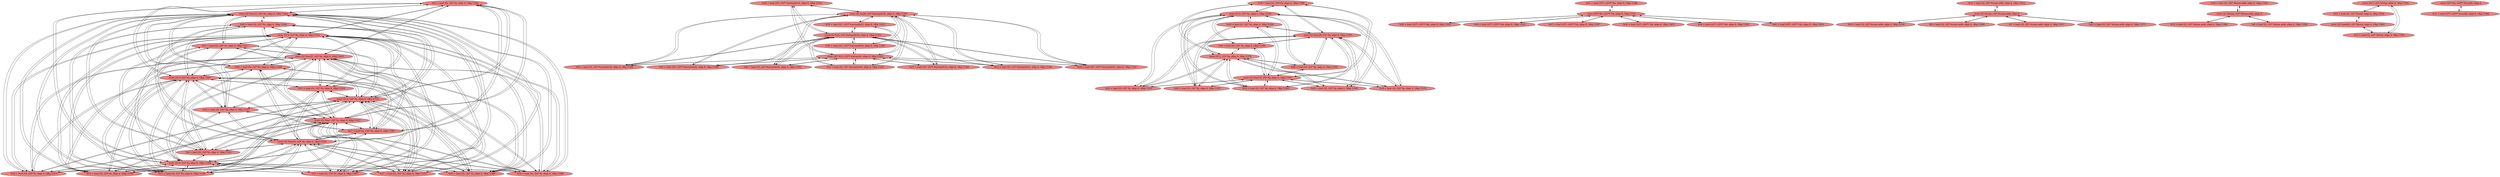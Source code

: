 
digraph G {


node124 [fillcolor=lightcoral,label="  %31 = load i32, i32* %i, align 4, !dbg !1362",shape=ellipse,style=filled ]
node121 [fillcolor=lightcoral,label="  %28 = load i32*, i32** %arrayidx14, align 8, !dbg !1352",shape=ellipse,style=filled ]
node119 [fillcolor=lightcoral,label="  %39 = load i32, i32* %j, align 4, !dbg !1386",shape=ellipse,style=filled ]
node118 [fillcolor=lightcoral,label="  %41 = load i32**, i32*** %b, align 8, !dbg !1388",shape=ellipse,style=filled ]
node120 [fillcolor=lightcoral,label="  %30 = load i32, i32* %j, align 4, !dbg !1357",shape=ellipse,style=filled ]
node117 [fillcolor=lightcoral,label="  %25 = load i32, i32* %arrayidx12, align 4, !dbg !1348",shape=ellipse,style=filled ]
node115 [fillcolor=lightcoral,label="  %24 = load i32, i32* %j, align 4, !dbg !1351",shape=ellipse,style=filled ]
node113 [fillcolor=lightcoral,label="  %55 = load i32, i32* %vsize.addr, align 4, !dbg !1412",shape=ellipse,style=filled ]
node112 [fillcolor=lightcoral,label="  %22 = load i32, i32* %i, align 4, !dbg !1350",shape=ellipse,style=filled ]
node110 [fillcolor=lightcoral,label="  %34 = load i32, i32* %j, align 4, !dbg !1378",shape=ellipse,style=filled ]
node108 [fillcolor=lightcoral,label="  %20 = load i32, i32* %hsize.addr, align 4, !dbg !1345",shape=ellipse,style=filled ]
node106 [fillcolor=lightcoral,label="  store i32 0, i32* %j, align 4, !dbg !1339",shape=ellipse,style=filled ]
node105 [fillcolor=lightcoral,label="  %26 = load i32**, i32*** %b, align 8, !dbg !1352",shape=ellipse,style=filled ]
node103 [fillcolor=lightcoral,label="  %18 = load i32, i32* %vsize.addr, align 4, !dbg !1336",shape=ellipse,style=filled ]
node101 [fillcolor=lightcoral,label="  %0 = load i32, i32* %vsize.addr, align 4, !dbg !1309",shape=ellipse,style=filled ]
node100 [fillcolor=lightcoral,label="  %53 = load i32, i32* %i, align 4, !dbg !1403",shape=ellipse,style=filled ]
node111 [fillcolor=lightcoral,label="  %32 = load i32, i32* %i, align 4, !dbg !1369",shape=ellipse,style=filled ]
node99 [fillcolor=lightcoral,label="  %19 = load i32, i32* %j, align 4, !dbg !1343",shape=ellipse,style=filled ]
node94 [fillcolor=lightcoral,label="  store i32 %hsize, i32* %hsize.addr, align 4",shape=ellipse,style=filled ]
node92 [fillcolor=lightcoral,label="  %7 = load i32, i32* %vsize.addr, align 4, !dbg !1317",shape=ellipse,style=filled ]
node107 [fillcolor=lightcoral,label="  %14 = load i32**, i32*** %b, align 8, !dbg !1323",shape=ellipse,style=filled ]
node97 [fillcolor=lightcoral,label="  store i32 0, i32* %total, align 4, !dbg !1302",shape=ellipse,style=filled ]
node91 [fillcolor=lightcoral,label="  store i32 %inc18, i32* %j, align 4, !dbg !1357",shape=ellipse,style=filled ]
node122 [fillcolor=lightcoral,label="  %23 = load i32*, i32** %arrayidx10, align 8, !dbg !1348",shape=ellipse,style=filled ]
node89 [fillcolor=lightcoral,label="  store i32** %a, i32*** %a.addr, align 8",shape=ellipse,style=filled ]
node114 [fillcolor=lightcoral,label="  store i32 %inc21, i32* %i, align 4, !dbg !1362",shape=ellipse,style=filled ]
node93 [fillcolor=lightcoral,label="  %35 = load i32, i32* %hsize.addr, align 4, !dbg !1380",shape=ellipse,style=filled ]
node88 [fillcolor=lightcoral,label="  store i32 0, i32* %i, align 4, !dbg !1366",shape=ellipse,style=filled ]
node96 [fillcolor=lightcoral,label="  %45 = load i32, i32* %arrayidx36, align 4, !dbg !1391",shape=ellipse,style=filled ]
node67 [fillcolor=lightcoral,label="  %47 = load i32**, i32*** %b, align 8, !dbg !1397",shape=ellipse,style=filled ]
node66 [fillcolor=lightcoral,label="  %56 = load i32**, i32*** %b, align 8, !dbg !1415",shape=ellipse,style=filled ]
node55 [fillcolor=lightcoral,label="  %54 = load i32, i32* %i, align 4, !dbg !1410",shape=ellipse,style=filled ]
node95 [fillcolor=lightcoral,label="  %17 = load i32, i32* %i, align 4, !dbg !1334",shape=ellipse,style=filled ]
node65 [fillcolor=lightcoral,label="  %42 = load i32, i32* %i, align 4, !dbg !1389",shape=ellipse,style=filled ]
node63 [fillcolor=lightcoral,label="  store i32 %add, i32* %arrayidx36, align 4, !dbg !1391",shape=ellipse,style=filled ]
node72 [fillcolor=lightcoral,label="  store i32 1, i32* %j, align 4, !dbg !1374",shape=ellipse,style=filled ]
node61 [fillcolor=lightcoral,label="  %49 = load i32*, i32** %arrayidx41, align 8, !dbg !1397",shape=ellipse,style=filled ]
node79 [fillcolor=lightcoral,label="  %43 = load i32*, i32** %arrayidx34, align 8, !dbg !1388",shape=ellipse,style=filled ]
node80 [fillcolor=lightcoral,label="  %27 = load i32, i32* %i, align 4, !dbg !1353",shape=ellipse,style=filled ]
node59 [fillcolor=lightcoral,label="  %50 = load i32, i32* %j, align 4, !dbg !1399",shape=ellipse,style=filled ]
node53 [fillcolor=lightcoral,label="  store i32 %inc55, i32* %i, align 4, !dbg !1420",shape=ellipse,style=filled ]
node98 [fillcolor=lightcoral,label="  store i32 %inc, i32* %i, align 4, !dbg !1327",shape=ellipse,style=filled ]
node77 [fillcolor=lightcoral,label="  %8 = load i32, i32* %hsize.addr, align 4, !dbg !1320",shape=ellipse,style=filled ]
node62 [fillcolor=lightcoral,label="  %46 = load i32, i32* %j, align 4, !dbg !1393",shape=ellipse,style=filled ]
node68 [fillcolor=lightcoral,label="  %40 = load i32, i32* %arrayidx32, align 4, !dbg !1383",shape=ellipse,style=filled ]
node64 [fillcolor=lightcoral,label="  %44 = load i32, i32* %j, align 4, !dbg !1390",shape=ellipse,style=filled ]
node73 [fillcolor=lightcoral,label="  store i32 0, i32* %i, align 4, !dbg !1331",shape=ellipse,style=filled ]
node52 [fillcolor=lightcoral,label="  %63 = load i32, i32* %total, align 4, !dbg !1426",shape=ellipse,style=filled ]
node57 [fillcolor=lightcoral,label="  store i32 %add45, i32* %total, align 4, !dbg !1401",shape=ellipse,style=filled ]
node104 [fillcolor=lightcoral,label="  %33 = load i32, i32* %vsize.addr, align 4, !dbg !1371",shape=ellipse,style=filled ]
node58 [fillcolor=lightcoral,label="  %52 = load i32, i32* %total, align 4, !dbg !1401",shape=ellipse,style=filled ]
node87 [fillcolor=lightcoral,label="  store i32* %13, i32** %arrayidx, align 8, !dbg !1325",shape=ellipse,style=filled ]
node60 [fillcolor=lightcoral,label="  %51 = load i32, i32* %arrayidx44, align 4, !dbg !1397",shape=ellipse,style=filled ]
node102 [fillcolor=lightcoral,label="  %6 = load i32, i32* %i, align 4, !dbg !1315",shape=ellipse,style=filled ]
node70 [fillcolor=lightcoral,label="  %37 = load i32, i32* %i, align 4, !dbg !1385",shape=ellipse,style=filled ]
node82 [fillcolor=lightcoral,label="  %16 = load i32, i32* %i, align 4, !dbg !1327",shape=ellipse,style=filled ]
node71 [fillcolor=lightcoral,label="  %36 = load i32**, i32*** %b, align 8, !dbg !1383",shape=ellipse,style=filled ]
node109 [fillcolor=lightcoral,label="  %21 = load i32**, i32*** %a.addr, align 8, !dbg !1348",shape=ellipse,style=filled ]
node74 [fillcolor=lightcoral,label="  %15 = load i32, i32* %i, align 4, !dbg !1324",shape=ellipse,style=filled ]
node123 [fillcolor=lightcoral,label="  store i32 %25, i32* %arrayidx16, align 4, !dbg !1355",shape=ellipse,style=filled ]
node90 [fillcolor=lightcoral,label="  %48 = load i32, i32* %i, align 4, !dbg !1398",shape=ellipse,style=filled ]
node86 [fillcolor=lightcoral,label="  store i32** %5, i32*** %b, align 8, !dbg !1311",shape=ellipse,style=filled ]
node75 [fillcolor=lightcoral,label="  %61 = load i32**, i32*** %b, align 8, !dbg !1424",shape=ellipse,style=filled ]
node56 [fillcolor=lightcoral,label="  store i32 0, i32* %i, align 4, !dbg !1407",shape=ellipse,style=filled ]
node76 [fillcolor=lightcoral,label="  %57 = load i32, i32* %i, align 4, !dbg !1417",shape=ellipse,style=filled ]
node78 [fillcolor=lightcoral,label="  store i32 %inc38, i32* %j, align 4, !dbg !1393",shape=ellipse,style=filled ]
node116 [fillcolor=lightcoral,label="  store i32 %inc47, i32* %i, align 4, !dbg !1403",shape=ellipse,style=filled ]
node69 [fillcolor=lightcoral,label="  %38 = load i32*, i32** %arrayidx30, align 8, !dbg !1383",shape=ellipse,style=filled ]
node81 [fillcolor=lightcoral,label="  %29 = load i32, i32* %j, align 4, !dbg !1354",shape=ellipse,style=filled ]
node84 [fillcolor=lightcoral,label="  store i32 %vsize, i32* %vsize.addr, align 4",shape=ellipse,style=filled ]
node83 [fillcolor=lightcoral,label="  %58 = load i32*, i32** %arrayidx53, align 8, !dbg !1415",shape=ellipse,style=filled ]
node54 [fillcolor=lightcoral,label="  %60 = load i32, i32* %i, align 4, !dbg !1420",shape=ellipse,style=filled ]
node85 [fillcolor=lightcoral,label="  store i32 0, i32* %i, align 4, !dbg !1312",shape=ellipse,style=filled ]

node53->node100 [ ]
node65->node85 [ ]
node85->node65 [ ]
node56->node100 [ ]
node57->node52 [ ]
node52->node57 [ ]
node53->node90 [ ]
node78->node59 [ ]
node63->node83 [ ]
node60->node63 [ ]
node63->node60 [ ]
node63->node61 [ ]
node63->node79 [ ]
node100->node56 [ ]
node79->node63 [ ]
node53->node65 [ ]
node63->node68 [ ]
node68->node63 [ ]
node119->node78 [ ]
node63->node69 [ ]
node69->node63 [ ]
node72->node99 [ ]
node99->node72 [ ]
node70->node56 [ ]
node56->node70 [ ]
node78->node110 [ ]
node110->node78 [ ]
node59->node72 [ ]
node72->node59 [ ]
node62->node72 [ ]
node72->node62 [ ]
node63->node96 [ ]
node78->node119 [ ]
node54->node88 [ ]
node72->node119 [ ]
node110->node72 [ ]
node72->node110 [ ]
node53->node111 [ ]
node100->node88 [ ]
node88->node100 [ ]
node65->node88 [ ]
node88->node65 [ ]
node114->node82 [ ]
node82->node114 [ ]
node70->node88 [ ]
node111->node88 [ ]
node88->node111 [ ]
node114->node54 [ ]
node114->node76 [ ]
node100->node114 [ ]
node114->node100 [ ]
node73->node124 [ ]
node55->node85 [ ]
node71->node86 [ ]
node54->node85 [ ]
node67->node86 [ ]
node53->node70 [ ]
node76->node53 [ ]
node70->node116 [ ]
node73->node90 [ ]
node72->node115 [ ]
node59->node78 [ ]
node114->node102 [ ]
node85->node74 [ ]
node114->node80 [ ]
node54->node56 [ ]
node56->node74 [ ]
node122->node63 [ ]
node55->node53 [ ]
node119->node72 [ ]
node97->node52 [ ]
node114->node111 [ ]
node52->node97 [ ]
node69->node123 [ ]
node96->node63 [ ]
node107->node86 [ ]
node123->node69 [ ]
node55->node116 [ ]
node85->node112 [ ]
node90->node53 [ ]
node68->node123 [ ]
node73->node80 [ ]
node122->node87 [ ]
node99->node91 [ ]
node76->node85 [ ]
node72->node120 [ ]
node116->node90 [ ]
node114->node90 [ ]
node85->node111 [ ]
node98->node111 [ ]
node124->node88 [ ]
node54->node53 [ ]
node63->node121 [ ]
node114->node112 [ ]
node88->node80 [ ]
node80->node88 [ ]
node106->node62 [ ]
node87->node68 [ ]
node98->node90 [ ]
node102->node85 [ ]
node120->node72 [ ]
node111->node85 [ ]
node111->node114 [ ]
node123->node68 [ ]
node106->node81 [ ]
node84->node113 [ ]
node95->node88 [ ]
node114->node55 [ ]
node55->node114 [ ]
node87->node60 [ ]
node98->node82 [ ]
node76->node73 [ ]
node56->node95 [ ]
node85->node54 [ ]
node82->node98 [ ]
node53->node102 [ ]
node115->node78 [ ]
node116->node65 [ ]
node60->node123 [ ]
node95->node73 [ ]
node95->node114 [ ]
node111->node73 [ ]
node123->node122 [ ]
node124->node116 [ ]
node86->node67 [ ]
node68->node87 [ ]
node74->node98 [ ]
node100->node73 [ ]
node124->node73 [ ]
node56->node54 [ ]
node73->node70 [ ]
node90->node88 [ ]
node74->node85 [ ]
node81->node78 [ ]
node53->node74 [ ]
node112->node85 [ ]
node116->node102 [ ]
node64->node78 [ ]
node124->node98 [ ]
node81->node91 [ ]
node66->node86 [ ]
node56->node102 [ ]
node84->node101 [ ]
node54->node73 [ ]
node87->node96 [ ]
node81->node106 [ ]
node76->node116 [ ]
node61->node87 [ ]
node91->node115 [ ]
node86->node107 [ ]
node54->node114 [ ]
node74->node88 [ ]
node118->node86 [ ]
node98->node55 [ ]
node54->node116 [ ]
node124->node114 [ ]
node73->node54 [ ]
node85->node55 [ ]
node87->node69 [ ]
node115->node106 [ ]
node109->node89 [ ]
node73->node111 [ ]
node80->node114 [ ]
node100->node53 [ ]
node83->node63 [ ]
node111->node53 [ ]
node102->node116 [ ]
node56->node80 [ ]
node98->node65 [ ]
node90->node98 [ ]
node65->node56 [ ]
node117->node63 [ ]
node120->node106 [ ]
node56->node65 [ ]
node69->node87 [ ]
node112->node88 [ ]
node122->node123 [ ]
node121->node123 [ ]
node74->node56 [ ]
node88->node54 [ ]
node116->node95 [ ]
node80->node53 [ ]
node86->node66 [ ]
node88->node112 [ ]
node59->node106 [ ]
node70->node85 [ ]
node65->node53 [ ]
node54->node98 [ ]
node116->node70 [ ]
node114->node70 [ ]
node96->node87 [ ]
node65->node116 [ ]
node74->node53 [ ]
node82->node85 [ ]
node74->node114 [ ]
node53->node95 [ ]
node106->node59 [ ]
node73->node65 [ ]
node56->node55 [ ]
node80->node73 [ ]
node102->node88 [ ]
node53->node76 [ ]
node63->node117 [ ]
node76->node114 [ ]
node111->node98 [ ]
node56->node76 [ ]
node55->node98 [ ]
node123->node83 [ ]
node103->node84 [ ]
node112->node56 [ ]
node116->node54 [ ]
node108->node94 [ ]
node106->node120 [ ]
node85->node76 [ ]
node72->node81 [ ]
node85->node70 [ ]
node116->node55 [ ]
node56->node112 [ ]
node76->node56 [ ]
node80->node98 [ ]
node106->node64 [ ]
node115->node91 [ ]
node82->node73 [ ]
node106->node110 [ ]
node116->node74 [ ]
node61->node123 [ ]
node87->node83 [ ]
node87->node121 [ ]
node53->node112 [ ]
node114->node74 [ ]
node112->node53 [ ]
node91->node81 [ ]
node100->node98 [ ]
node106->node99 [ ]
node87->node79 [ ]
node95->node85 [ ]
node72->node64 [ ]
node56->node111 [ ]
node80->node85 [ ]
node116->node112 [ ]
node123->node61 [ ]
node62->node78 [ ]
node85->node80 [ ]
node112->node116 [ ]
node99->node78 [ ]
node123->node121 [ ]
node73->node95 [ ]
node73->node76 [ ]
node76->node88 [ ]
node90->node73 [ ]
node97->node58 [ ]
node91->node99 [ ]
node116->node76 [ ]
node62->node106 [ ]
node82->node88 [ ]
node78->node81 [ ]
node95->node116 [ ]
node88->node82 [ ]
node78->node115 [ ]
node110->node106 [ ]
node82->node56 [ ]
node111->node56 [ ]
node98->node76 [ ]
node117->node87 [ ]
node89->node109 [ ]
node64->node106 [ ]
node119->node106 [ ]
node88->node124 [ ]
node114->node95 [ ]
node100->node85 [ ]
node98->node74 [ ]
node87->node61 [ ]
node102->node53 [ ]
node88->node76 [ ]
node95->node53 [ ]
node90->node85 [ ]
node79->node87 [ ]
node96->node123 [ ]
node63->node122 [ ]
node88->node90 [ ]
node64->node91 [ ]
node70->node53 [ ]
node112->node114 [ ]
node53->node54 [ ]
node85->node95 [ ]
node102->node114 [ ]
node95->node56 [ ]
node75->node86 [ ]
node123->node96 [ ]
node110->node91 [ ]
node86->node75 [ ]
node73->node102 [ ]
node83->node123 [ ]
node123->node79 [ ]
node53->node80 [ ]
node95->node98 [ ]
node76->node98 [ ]
node84->node103 [ ]
node55->node56 [ ]
node121->node63 [ ]
node78->node62 [ ]
node58->node57 [ ]
node85->node100 [ ]
node57->node58 [ ]
node77->node94 [ ]
node87->node122 [ ]
node115->node72 [ ]
node112->node73 [ ]
node106->node119 [ ]
node78->node120 [ ]
node98->node124 [ ]
node78->node99 [ ]
node65->node73 [ ]
node85->node102 [ ]
node55->node73 [ ]
node102->node73 [ ]
node124->node56 [ ]
node56->node82 [ ]
node93->node94 [ ]
node73->node55 [ ]
node98->node102 [ ]
node98->node100 [ ]
node86->node118 [ ]
node102->node56 [ ]
node119->node91 [ ]
node105->node86 [ ]
node59->node91 [ ]
node80->node56 [ ]
node58->node97 [ ]
node99->node106 [ ]
node88->node95 [ ]
node73->node112 [ ]
node90->node56 [ ]
node84->node92 [ ]
node92->node84 [ ]
node94->node108 [ ]
node84->node104 [ ]
node104->node84 [ ]
node73->node82 [ ]
node81->node72 [ ]
node61->node63 [ ]
node70->node114 [ ]
node98->node54 [ ]
node82->node53 [ ]
node120->node78 [ ]
node79->node123 [ ]
node102->node98 [ ]
node98->node70 [ ]
node74->node73 [ ]
node83->node87 [ ]
node53->node55 [ ]
node70->node98 [ ]
node88->node102 [ ]
node73->node74 [ ]
node94->node93 [ ]
node106->node115 [ ]
node64->node72 [ ]
node60->node87 [ ]
node88->node74 [ ]
node53->node82 [ ]
node85->node82 [ ]
node78->node64 [ ]
node116->node80 [ ]
node80->node116 [ ]
node94->node77 [ ]
node70->node73 [ ]
node116->node100 [ ]
node55->node88 [ ]
node65->node98 [ ]
node87->node117 [ ]
node121->node87 [ ]
node98->node95 [ ]
node90->node114 [ ]
node123->node117 [ ]
node117->node123 [ ]
node111->node116 [ ]
node116->node82 [ ]
node82->node116 [ ]
node90->node116 [ ]
node86->node71 [ ]
node91->node62 [ ]
node112->node98 [ ]
node98->node112 [ ]
node85->node124 [ ]
node74->node116 [ ]
node124->node85 [ ]
node116->node111 [ ]
node88->node70 [ ]
node91->node59 [ ]
node120->node91 [ ]
node91->node120 [ ]
node88->node55 [ ]
node114->node65 [ ]
node65->node114 [ ]
node113->node84 [ ]
node98->node80 [ ]
node86->node105 [ ]
node91->node110 [ ]
node56->node90 [ ]
node101->node84 [ ]
node100->node116 [ ]
node91->node119 [ ]
node91->node64 [ ]
node62->node91 [ ]
node85->node90 [ ]
node114->node124 [ ]
node116->node124 [ ]
node56->node124 [ ]
node123->node60 [ ]
node73->node100 [ ]
node53->node124 [ ]
node124->node53 [ ]


}

